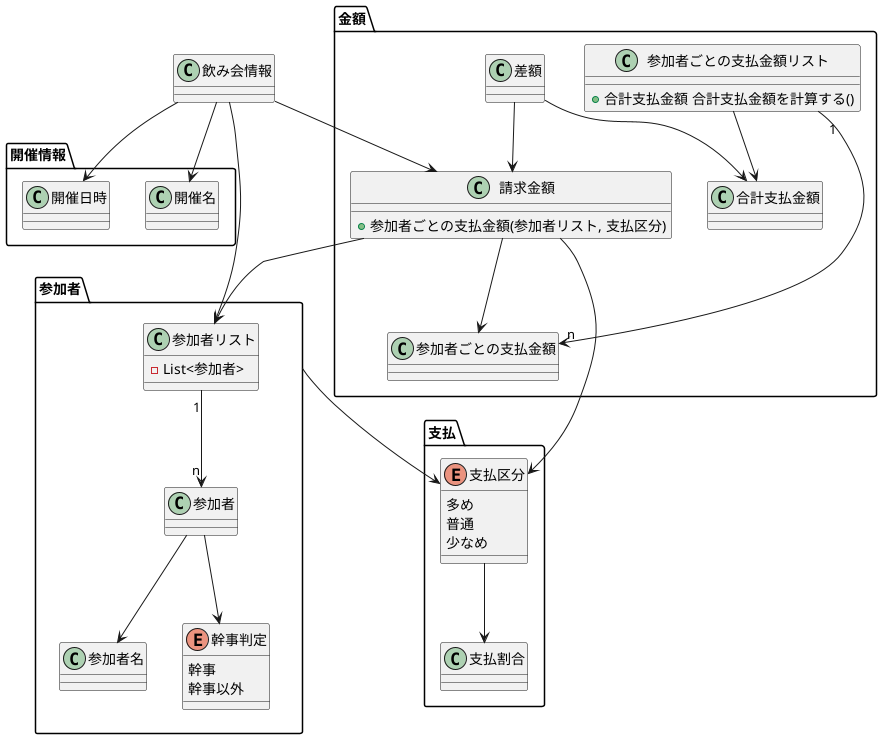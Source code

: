@startuml

class 飲み会情報 {
}
package 開催情報 {
    class 開催名 {
    }
    class 開催日時 {
    }
}

package 参加者 {

    class 参加者リスト {
        - List<参加者>
    }
    class 参加者 {
    }
    class 参加者名 {
    }
    enum 幹事判定 {
        幹事
        幹事以外
    }

    参加者リスト "1" --> "n" 参加者
    参加者 --> 参加者名
    参加者 --> 幹事判定
}

package 支払 {
    enum 支払区分 {
        多め
        普通
        少なめ
    }
    class 支払割合 {
    }

    支払区分 --> 支払割合
}

package 金額 {
    class 合計支払金額 {
    }
    class 参加者ごとの支払金額リスト {
        + 合計支払金額 合計支払金額を計算する()
    }
    class 参加者ごとの支払金額 {
    }
    class 請求金額 {
        + 参加者ごとの支払金額(参加者リスト, 支払区分)
    }
    class 差額 {
    }
    差額 --> 合計支払金額
    差額 --> 請求金額
    請求金額 --> 参加者ごとの支払金額
    参加者ごとの支払金額リスト "1" --> "n" 参加者ごとの支払金額
    参加者ごとの支払金額リスト --> 合計支払金額
}

参加者 --> 支払区分
飲み会情報 --> 開催名
飲み会情報 --> 開催日時
飲み会情報 --> 参加者リスト
飲み会情報 --> 請求金額
請求金額 --> 参加者リスト
請求金額 --> 支払区分
@enduml